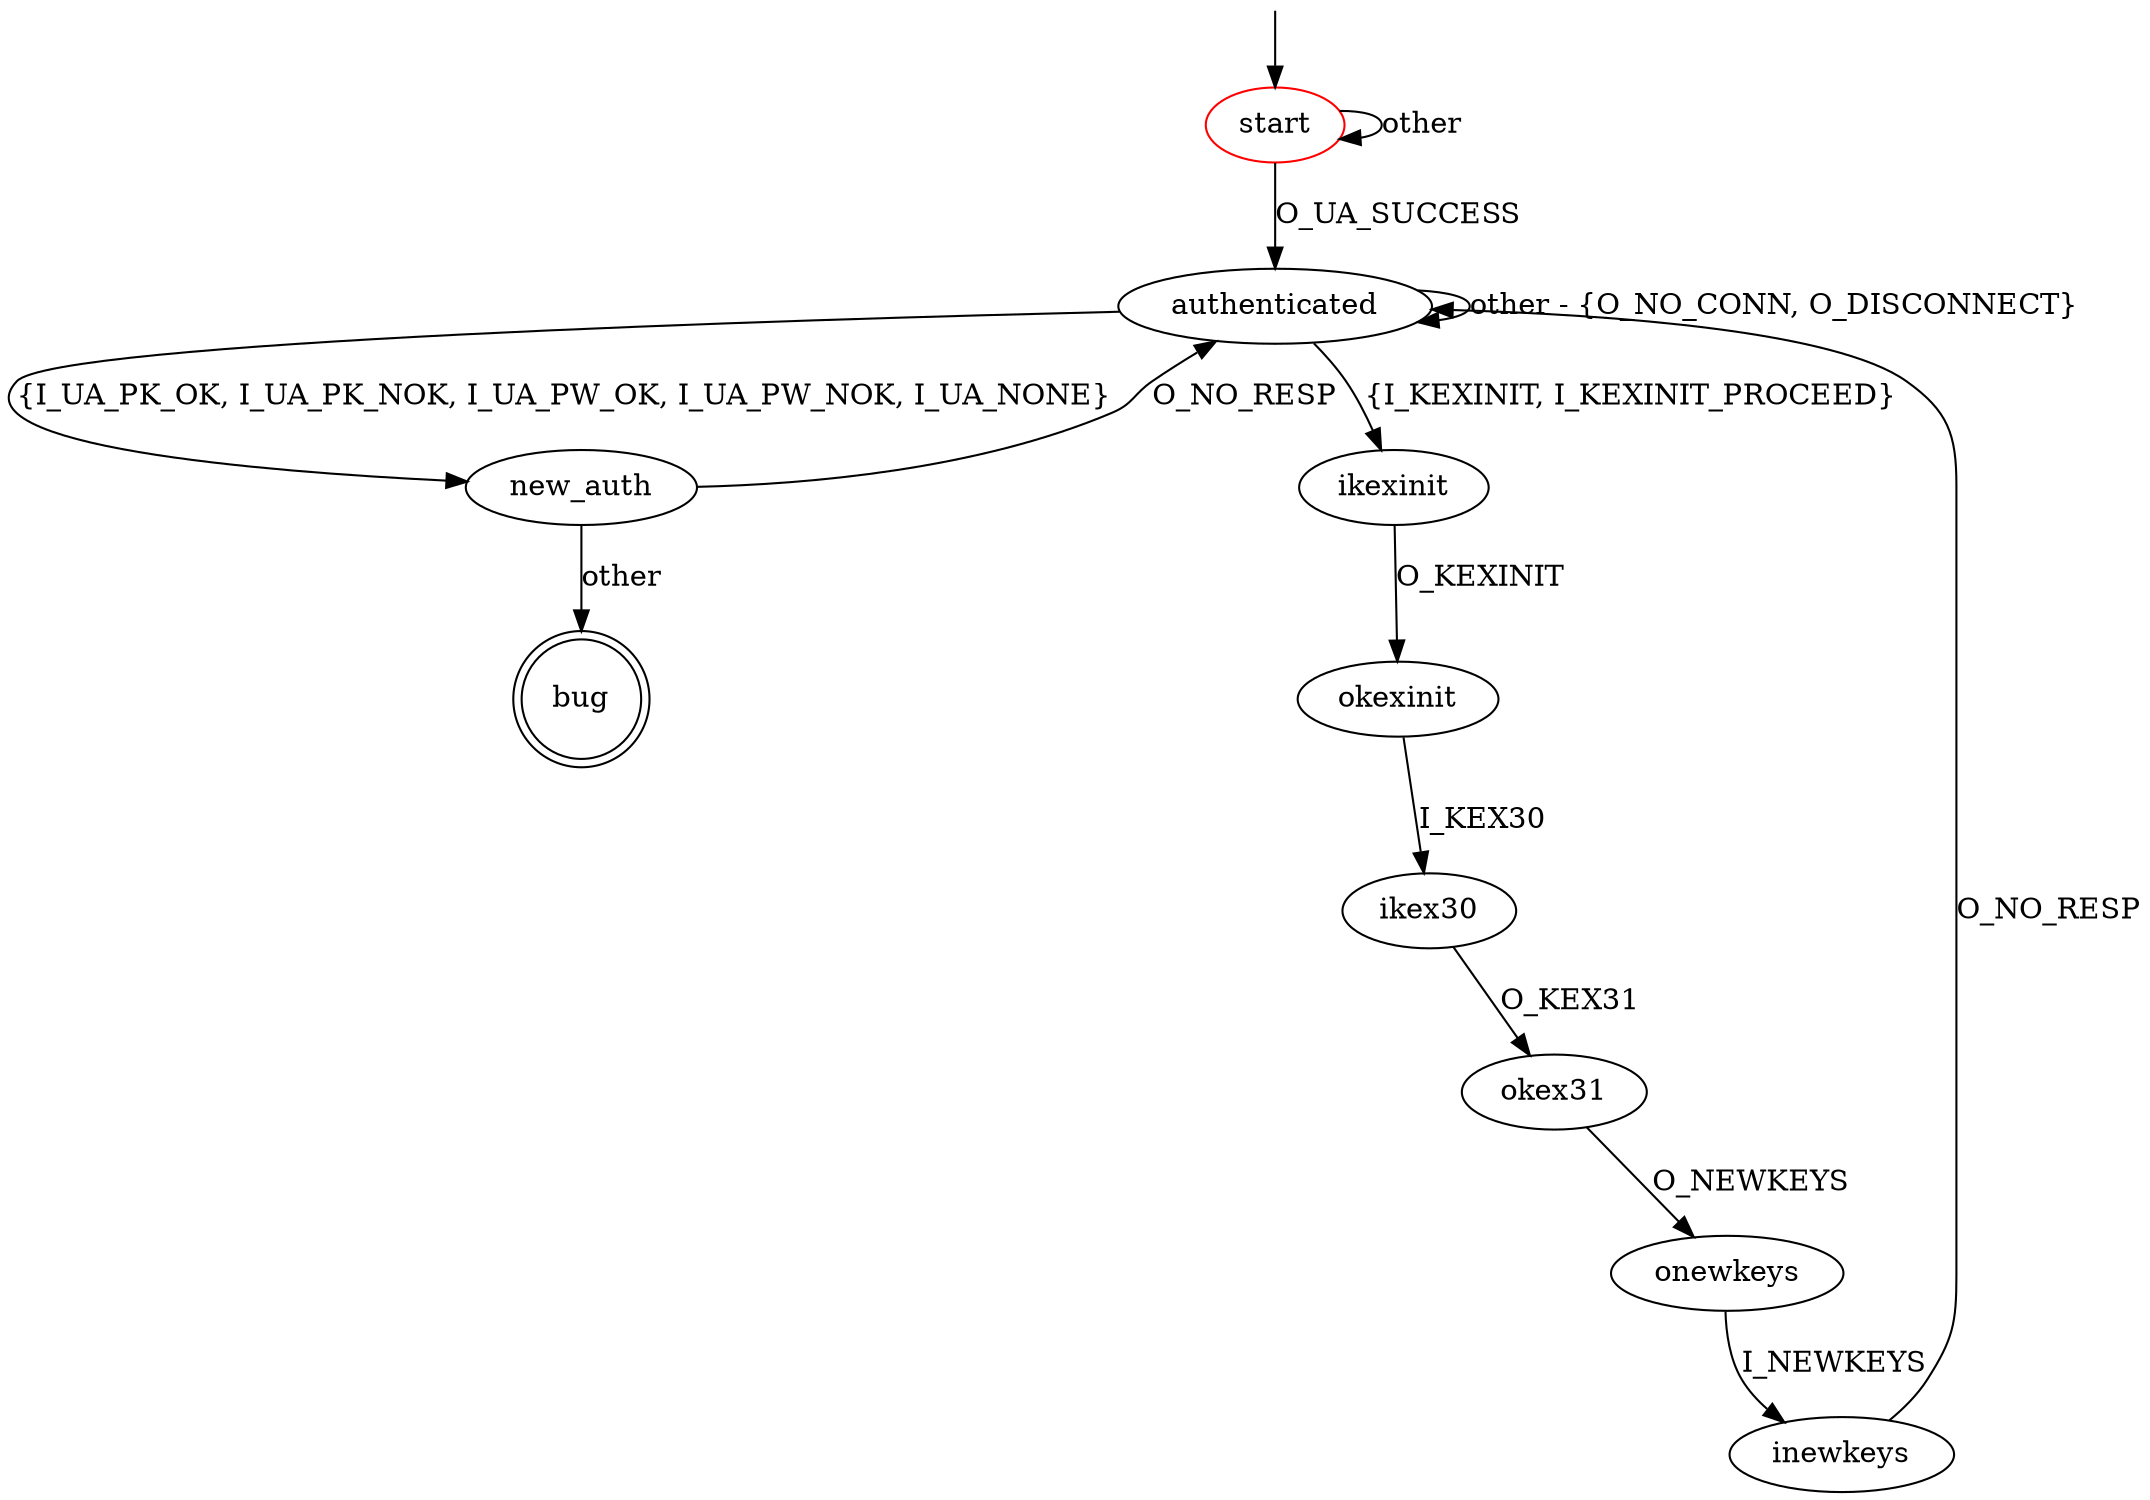 digraph G {
label=""
start [color="red"]
bug [shape="doublecircle"]

start -> authenticated [label="O_UA_SUCCESS"]
start -> start [label="other"]

authenticated -> new_auth [label="{I_UA_PK_OK, I_UA_PK_NOK, I_UA_PW_OK, I_UA_PW_NOK, I_UA_NONE}"]
authenticated -> ikexinit [label="{I_KEXINIT, I_KEXINIT_PROCEED}"]
authenticated -> authenticated [label="other - {O_NO_CONN, O_DISCONNECT}"]

new_auth -> authenticated [label="O_NO_RESP"]
new_auth -> bug [label="other"]

ikexinit -> okexinit [label="O_KEXINIT"]
okexinit -> ikex30 [label="I_KEX30"]
ikex30 -> okex31 [label="O_KEX31"]
okex31 -> onewkeys [label="O_NEWKEYS"]
onewkeys -> inewkeys [label="I_NEWKEYS"]
inewkeys -> authenticated [label="O_NO_RESP"]

__start0 [label="" shape="none" width="0" height="0"];
__start0 -> start;
}
